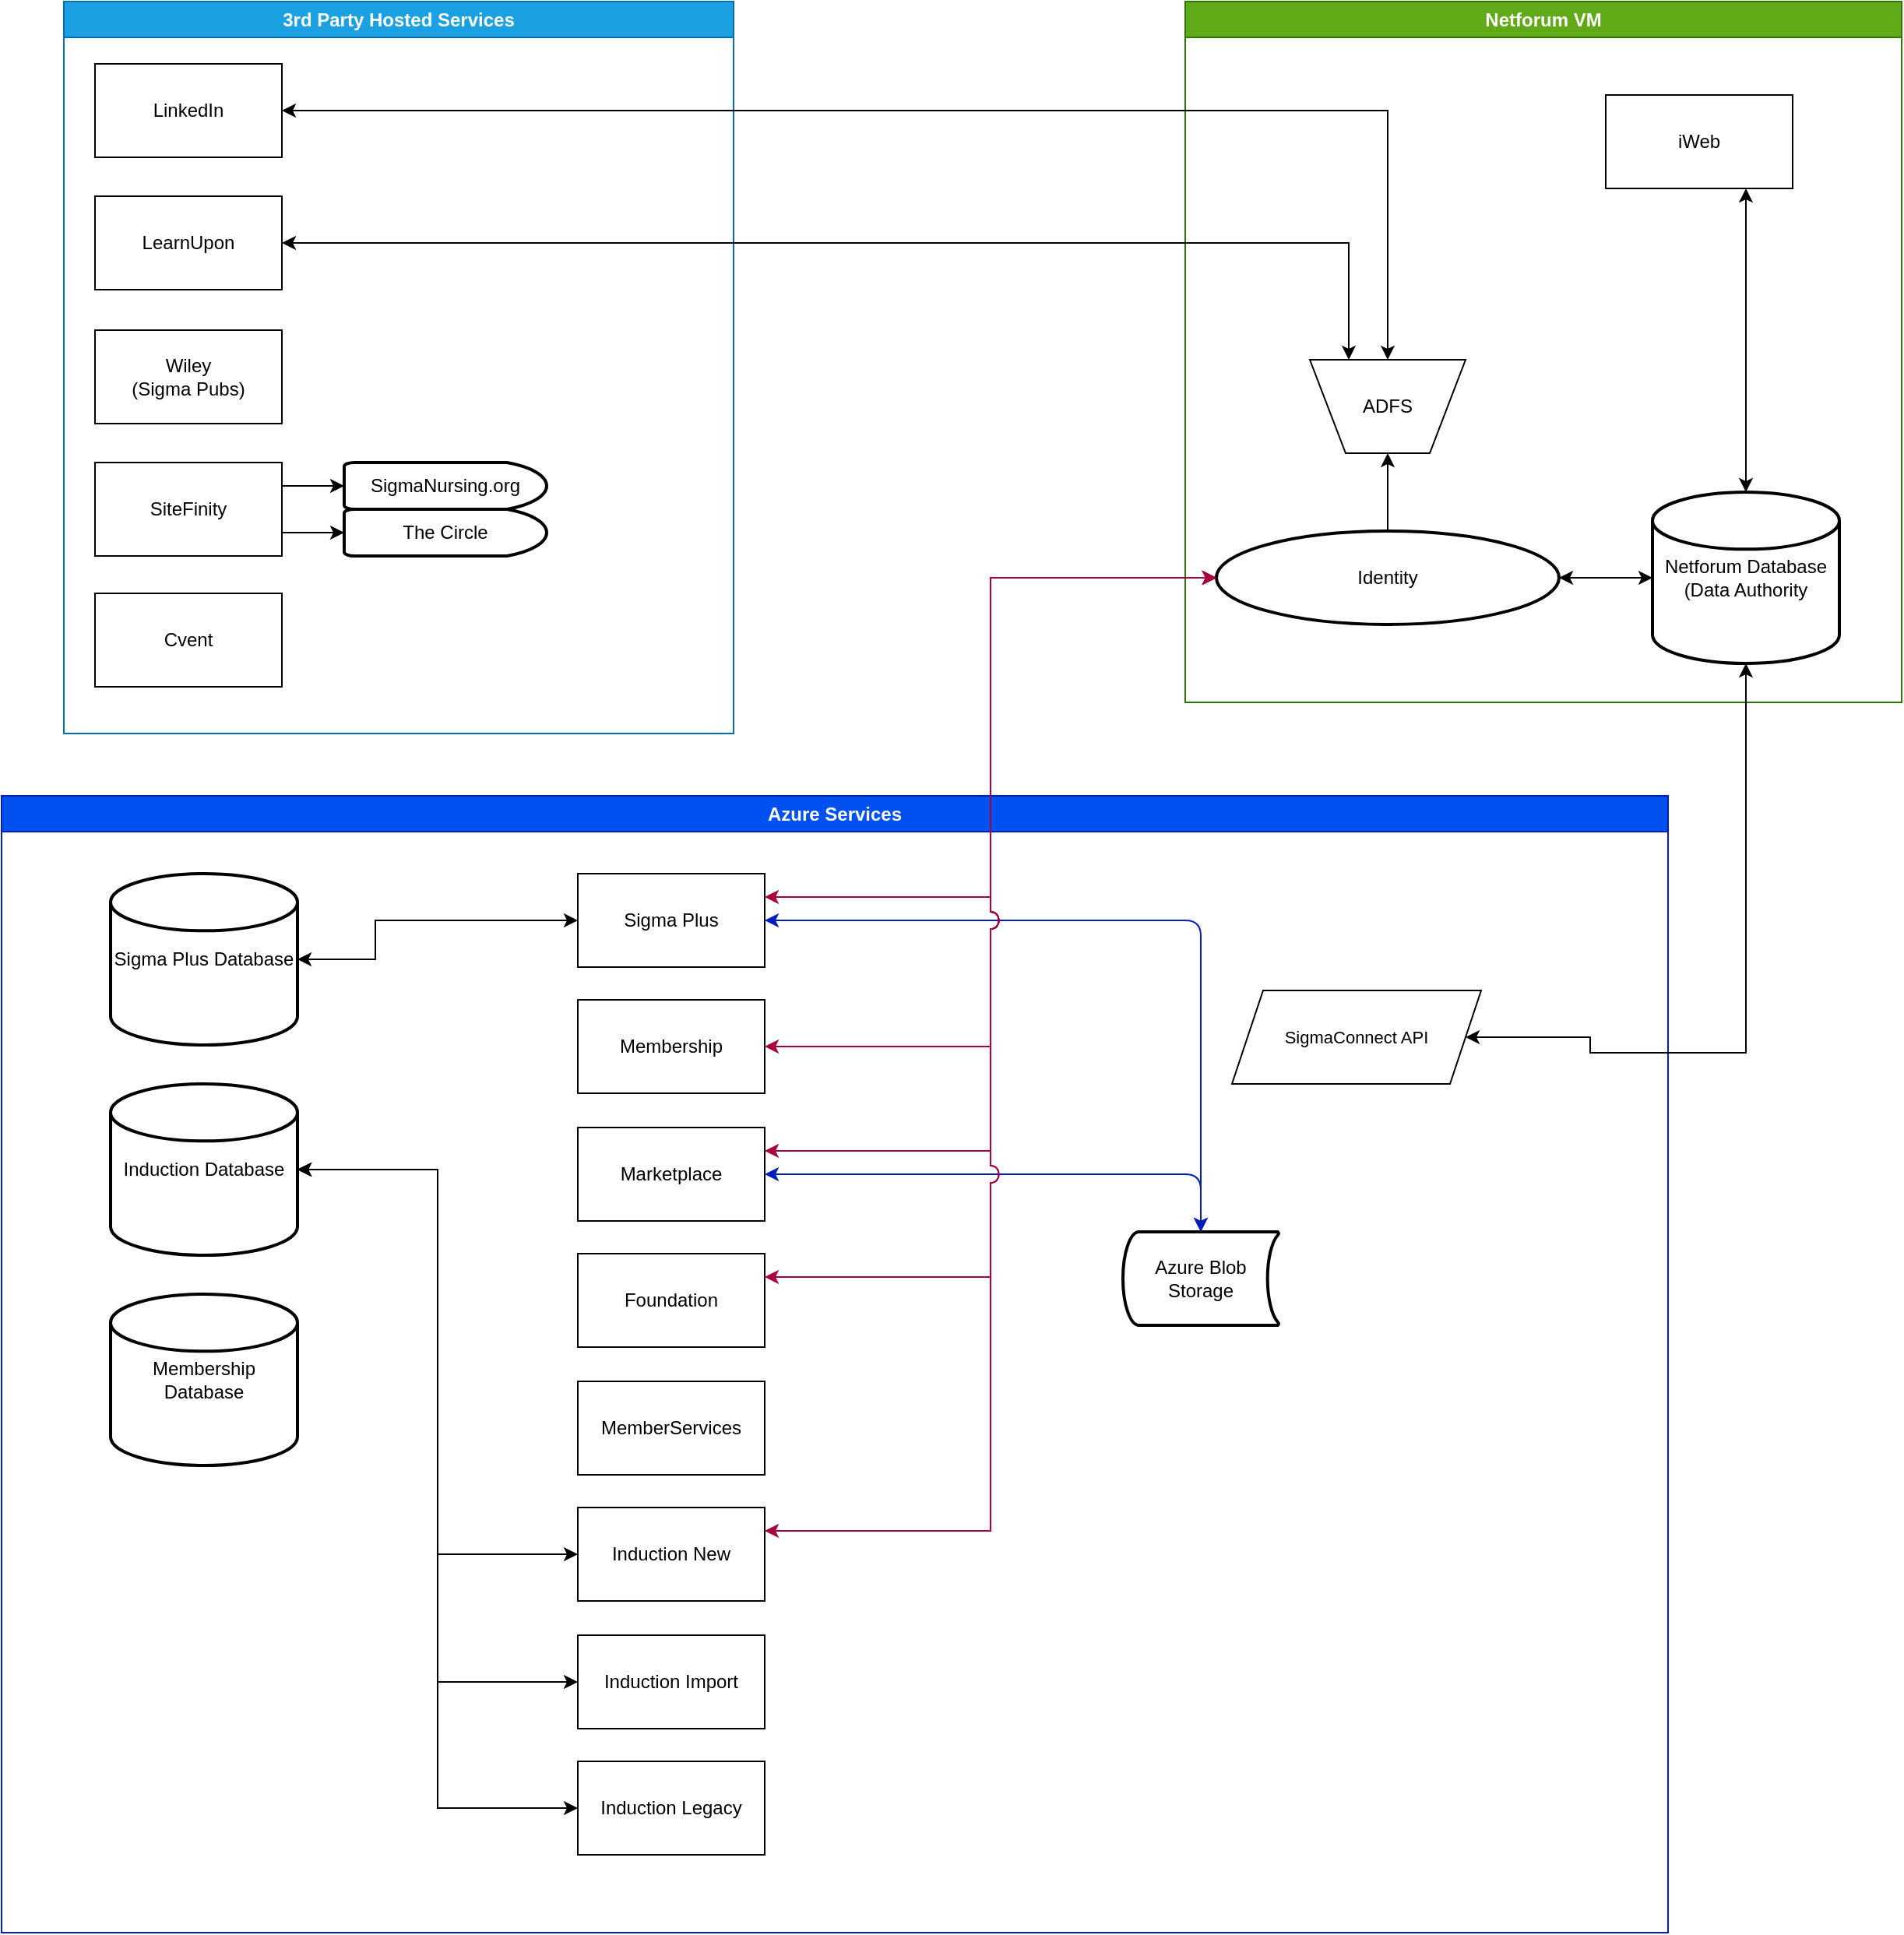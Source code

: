 <mxfile version="26.3.0">
  <diagram name="Page-1" id="iMTH0MK25sWSy7COQOy-">
    <mxGraphModel dx="2578" dy="1398" grid="1" gridSize="10" guides="1" tooltips="1" connect="1" arrows="1" fold="1" page="1" pageScale="1" pageWidth="1600" pageHeight="1200" math="0" shadow="0">
      <root>
        <mxCell id="0" />
        <mxCell id="1" parent="0" />
        <mxCell id="Ta_uI1cfc9WH9nYOTXBI-29" value="Netforum VM" style="swimlane;whiteSpace=wrap;html=1;fillColor=#60a917;fontColor=#ffffff;strokeColor=#2D7600;" vertex="1" parent="1">
          <mxGeometry x="990" y="20" width="460" height="450" as="geometry">
            <mxRectangle x="990" y="70" width="110" height="30" as="alternateBounds" />
          </mxGeometry>
        </mxCell>
        <mxCell id="Ta_uI1cfc9WH9nYOTXBI-30" style="edgeStyle=orthogonalEdgeStyle;rounded=0;orthogonalLoop=1;jettySize=auto;html=1;exitX=0.5;exitY=0;exitDx=0;exitDy=0;exitPerimeter=0;entryX=0.5;entryY=1;entryDx=0;entryDy=0;" edge="1" parent="Ta_uI1cfc9WH9nYOTXBI-29" source="Ta_uI1cfc9WH9nYOTXBI-14" target="Ta_uI1cfc9WH9nYOTXBI-13">
          <mxGeometry relative="1" as="geometry" />
        </mxCell>
        <mxCell id="Ta_uI1cfc9WH9nYOTXBI-14" value="Identity" style="strokeWidth=2;html=1;shape=mxgraph.flowchart.start_1;whiteSpace=wrap;" vertex="1" parent="Ta_uI1cfc9WH9nYOTXBI-29">
          <mxGeometry x="20" y="340" width="220" height="60" as="geometry" />
        </mxCell>
        <mxCell id="Ta_uI1cfc9WH9nYOTXBI-13" value="ADFS" style="verticalLabelPosition=middle;verticalAlign=middle;html=1;shape=trapezoid;perimeter=trapezoidPerimeter;whiteSpace=wrap;size=0.23;arcSize=10;flipV=1;labelPosition=center;align=center;" vertex="1" parent="Ta_uI1cfc9WH9nYOTXBI-29">
          <mxGeometry x="80" y="230" width="100" height="60" as="geometry" />
        </mxCell>
        <mxCell id="Ta_uI1cfc9WH9nYOTXBI-34" style="edgeStyle=orthogonalEdgeStyle;rounded=0;orthogonalLoop=1;jettySize=auto;html=1;exitX=0.75;exitY=1;exitDx=0;exitDy=0;startArrow=classic;startFill=1;" edge="1" parent="Ta_uI1cfc9WH9nYOTXBI-29" source="Ta_uI1cfc9WH9nYOTXBI-15" target="Ta_uI1cfc9WH9nYOTXBI-32">
          <mxGeometry relative="1" as="geometry" />
        </mxCell>
        <mxCell id="Ta_uI1cfc9WH9nYOTXBI-15" value="iWeb" style="rounded=0;whiteSpace=wrap;html=1;" vertex="1" parent="Ta_uI1cfc9WH9nYOTXBI-29">
          <mxGeometry x="270" y="60" width="120" height="60" as="geometry" />
        </mxCell>
        <mxCell id="Ta_uI1cfc9WH9nYOTXBI-32" value="Netforum Database (Data Authority" style="strokeWidth=2;html=1;shape=mxgraph.flowchart.database;whiteSpace=wrap;" vertex="1" parent="Ta_uI1cfc9WH9nYOTXBI-29">
          <mxGeometry x="300" y="315" width="120" height="110" as="geometry" />
        </mxCell>
        <mxCell id="Ta_uI1cfc9WH9nYOTXBI-33" style="edgeStyle=orthogonalEdgeStyle;rounded=0;orthogonalLoop=1;jettySize=auto;html=1;exitX=1;exitY=0.5;exitDx=0;exitDy=0;exitPerimeter=0;entryX=0;entryY=0.5;entryDx=0;entryDy=0;entryPerimeter=0;startArrow=classic;startFill=1;" edge="1" parent="Ta_uI1cfc9WH9nYOTXBI-29" source="Ta_uI1cfc9WH9nYOTXBI-14" target="Ta_uI1cfc9WH9nYOTXBI-32">
          <mxGeometry relative="1" as="geometry" />
        </mxCell>
        <mxCell id="Ta_uI1cfc9WH9nYOTXBI-39" value="Azure Services" style="swimlane;whiteSpace=wrap;html=1;fillColor=#0050ef;fontColor=#ffffff;strokeColor=#001DBC;" vertex="1" parent="1">
          <mxGeometry x="230" y="530" width="1070" height="730" as="geometry">
            <mxRectangle x="30" y="520" width="140" height="30" as="alternateBounds" />
          </mxGeometry>
        </mxCell>
        <mxCell id="Ta_uI1cfc9WH9nYOTXBI-56" value="Sigma Plus" style="rounded=0;whiteSpace=wrap;html=1;" vertex="1" parent="Ta_uI1cfc9WH9nYOTXBI-39">
          <mxGeometry x="370" y="50" width="120" height="60" as="geometry" />
        </mxCell>
        <mxCell id="Ta_uI1cfc9WH9nYOTXBI-57" value="MemberServices" style="rounded=0;whiteSpace=wrap;html=1;" vertex="1" parent="Ta_uI1cfc9WH9nYOTXBI-39">
          <mxGeometry x="370" y="376" width="120" height="60" as="geometry" />
        </mxCell>
        <mxCell id="Ta_uI1cfc9WH9nYOTXBI-58" value="Foundation" style="rounded=0;whiteSpace=wrap;html=1;" vertex="1" parent="Ta_uI1cfc9WH9nYOTXBI-39">
          <mxGeometry x="370" y="294" width="120" height="60" as="geometry" />
        </mxCell>
        <mxCell id="Ta_uI1cfc9WH9nYOTXBI-59" value="Marketplace" style="rounded=0;whiteSpace=wrap;html=1;" vertex="1" parent="Ta_uI1cfc9WH9nYOTXBI-39">
          <mxGeometry x="370" y="213" width="120" height="60" as="geometry" />
        </mxCell>
        <mxCell id="Ta_uI1cfc9WH9nYOTXBI-60" value="Membership" style="rounded=0;whiteSpace=wrap;html=1;" vertex="1" parent="Ta_uI1cfc9WH9nYOTXBI-39">
          <mxGeometry x="370" y="131" width="120" height="60" as="geometry" />
        </mxCell>
        <mxCell id="Ta_uI1cfc9WH9nYOTXBI-61" value="Membership Database" style="strokeWidth=2;html=1;shape=mxgraph.flowchart.database;whiteSpace=wrap;" vertex="1" parent="Ta_uI1cfc9WH9nYOTXBI-39">
          <mxGeometry x="70" y="320" width="120" height="110" as="geometry" />
        </mxCell>
        <mxCell id="Ta_uI1cfc9WH9nYOTXBI-104" style="edgeStyle=orthogonalEdgeStyle;rounded=0;orthogonalLoop=1;jettySize=auto;html=1;exitX=1;exitY=0.5;exitDx=0;exitDy=0;exitPerimeter=0;entryX=0;entryY=0.5;entryDx=0;entryDy=0;startArrow=classic;startFill=1;" edge="1" parent="Ta_uI1cfc9WH9nYOTXBI-39" source="Ta_uI1cfc9WH9nYOTXBI-62" target="Ta_uI1cfc9WH9nYOTXBI-102">
          <mxGeometry relative="1" as="geometry" />
        </mxCell>
        <mxCell id="Ta_uI1cfc9WH9nYOTXBI-107" style="edgeStyle=orthogonalEdgeStyle;rounded=0;orthogonalLoop=1;jettySize=auto;html=1;exitX=1;exitY=0.5;exitDx=0;exitDy=0;exitPerimeter=0;entryX=0;entryY=0.5;entryDx=0;entryDy=0;startArrow=classic;startFill=1;" edge="1" parent="Ta_uI1cfc9WH9nYOTXBI-39" source="Ta_uI1cfc9WH9nYOTXBI-62" target="Ta_uI1cfc9WH9nYOTXBI-101">
          <mxGeometry relative="1" as="geometry" />
        </mxCell>
        <mxCell id="Ta_uI1cfc9WH9nYOTXBI-62" value="Induction Database" style="strokeWidth=2;html=1;shape=mxgraph.flowchart.database;whiteSpace=wrap;" vertex="1" parent="Ta_uI1cfc9WH9nYOTXBI-39">
          <mxGeometry x="70" y="185" width="120" height="110" as="geometry" />
        </mxCell>
        <mxCell id="Ta_uI1cfc9WH9nYOTXBI-100" style="edgeStyle=orthogonalEdgeStyle;rounded=0;orthogonalLoop=1;jettySize=auto;html=1;exitX=1;exitY=0.5;exitDx=0;exitDy=0;exitPerimeter=0;entryX=0;entryY=0.5;entryDx=0;entryDy=0;startArrow=classic;startFill=1;" edge="1" parent="Ta_uI1cfc9WH9nYOTXBI-39" source="Ta_uI1cfc9WH9nYOTXBI-63" target="Ta_uI1cfc9WH9nYOTXBI-56">
          <mxGeometry relative="1" as="geometry">
            <Array as="points">
              <mxPoint x="240" y="105" />
              <mxPoint x="240" y="80" />
            </Array>
          </mxGeometry>
        </mxCell>
        <mxCell id="Ta_uI1cfc9WH9nYOTXBI-63" value="Sigma Plus Database" style="strokeWidth=2;html=1;shape=mxgraph.flowchart.database;whiteSpace=wrap;" vertex="1" parent="Ta_uI1cfc9WH9nYOTXBI-39">
          <mxGeometry x="70" y="50" width="120" height="110" as="geometry" />
        </mxCell>
        <mxCell id="Ta_uI1cfc9WH9nYOTXBI-102" value="Induction New" style="rounded=0;whiteSpace=wrap;html=1;" vertex="1" parent="Ta_uI1cfc9WH9nYOTXBI-39">
          <mxGeometry x="370" y="457" width="120" height="60" as="geometry" />
        </mxCell>
        <mxCell id="Ta_uI1cfc9WH9nYOTXBI-101" value="Induction Legacy" style="rounded=0;whiteSpace=wrap;html=1;" vertex="1" parent="Ta_uI1cfc9WH9nYOTXBI-39">
          <mxGeometry x="370" y="620" width="120" height="60" as="geometry" />
        </mxCell>
        <mxCell id="Ta_uI1cfc9WH9nYOTXBI-108" value="Azure Blob Storage" style="strokeWidth=2;html=1;shape=mxgraph.flowchart.stored_data;whiteSpace=wrap;" vertex="1" parent="Ta_uI1cfc9WH9nYOTXBI-39">
          <mxGeometry x="720" y="280" width="100" height="60" as="geometry" />
        </mxCell>
        <mxCell id="Ta_uI1cfc9WH9nYOTXBI-110" value="SigmaConnect API" style="shape=parallelogram;perimeter=parallelogramPerimeter;whiteSpace=wrap;html=1;fixedSize=1;fontFamily=Helvetica;fontSize=11;fontColor=default;labelBackgroundColor=default;" vertex="1" parent="Ta_uI1cfc9WH9nYOTXBI-39">
          <mxGeometry x="790" y="125" width="160" height="60" as="geometry" />
        </mxCell>
        <mxCell id="Ta_uI1cfc9WH9nYOTXBI-113" value="Induction Import" style="rounded=0;whiteSpace=wrap;html=1;" vertex="1" parent="Ta_uI1cfc9WH9nYOTXBI-39">
          <mxGeometry x="370" y="539" width="120" height="60" as="geometry" />
        </mxCell>
        <mxCell id="Ta_uI1cfc9WH9nYOTXBI-114" style="edgeStyle=orthogonalEdgeStyle;shape=connector;rounded=0;jumpStyle=arc;jumpSize=11;orthogonalLoop=1;jettySize=auto;html=1;exitX=0;exitY=0.5;exitDx=0;exitDy=0;entryX=1;entryY=0.5;entryDx=0;entryDy=0;entryPerimeter=0;strokeColor=default;align=center;verticalAlign=middle;fontFamily=Helvetica;fontSize=11;fontColor=default;labelBackgroundColor=default;startArrow=classic;startFill=1;endArrow=classic;" edge="1" parent="Ta_uI1cfc9WH9nYOTXBI-39" source="Ta_uI1cfc9WH9nYOTXBI-113" target="Ta_uI1cfc9WH9nYOTXBI-62">
          <mxGeometry relative="1" as="geometry" />
        </mxCell>
        <mxCell id="Ta_uI1cfc9WH9nYOTXBI-115" style="edgeStyle=orthogonalEdgeStyle;shape=connector;rounded=1;jumpStyle=arc;jumpSize=11;orthogonalLoop=1;jettySize=auto;html=1;exitX=1;exitY=0.5;exitDx=0;exitDy=0;entryX=0.5;entryY=0;entryDx=0;entryDy=0;entryPerimeter=0;strokeColor=light-dark(#001DBC,#3100FF);align=center;verticalAlign=middle;fontFamily=Helvetica;fontSize=11;fontColor=default;labelBackgroundColor=default;startArrow=classic;startFill=1;endArrow=classic;fillColor=#0050ef;curved=0;" edge="1" parent="Ta_uI1cfc9WH9nYOTXBI-39" source="Ta_uI1cfc9WH9nYOTXBI-56" target="Ta_uI1cfc9WH9nYOTXBI-108">
          <mxGeometry relative="1" as="geometry" />
        </mxCell>
        <mxCell id="Ta_uI1cfc9WH9nYOTXBI-116" style="edgeStyle=orthogonalEdgeStyle;shape=connector;rounded=1;jumpStyle=arc;jumpSize=11;orthogonalLoop=1;jettySize=auto;html=1;exitX=1;exitY=0.5;exitDx=0;exitDy=0;entryX=0.5;entryY=0;entryDx=0;entryDy=0;entryPerimeter=0;strokeColor=light-dark(#001DBC,#3100FF);align=center;verticalAlign=middle;fontFamily=Helvetica;fontSize=11;fontColor=default;labelBackgroundColor=default;startArrow=classic;startFill=1;endArrow=classic;curved=0;fillColor=#0050ef;" edge="1" parent="Ta_uI1cfc9WH9nYOTXBI-39" source="Ta_uI1cfc9WH9nYOTXBI-59" target="Ta_uI1cfc9WH9nYOTXBI-108">
          <mxGeometry relative="1" as="geometry" />
        </mxCell>
        <mxCell id="Ta_uI1cfc9WH9nYOTXBI-64" value="3rd Party Hosted Services" style="swimlane;whiteSpace=wrap;html=1;shadow=0;swimlaneLine=1;rounded=0;strokeColor=#006EAF;fillColor=#1ba1e2;fontColor=#ffffff;" vertex="1" parent="1">
          <mxGeometry x="270" y="20" width="430" height="470" as="geometry" />
        </mxCell>
        <mxCell id="Ta_uI1cfc9WH9nYOTXBI-87" value="LinkedIn" style="rounded=0;whiteSpace=wrap;html=1;" vertex="1" parent="Ta_uI1cfc9WH9nYOTXBI-64">
          <mxGeometry x="20" y="40" width="120" height="60" as="geometry" />
        </mxCell>
        <mxCell id="Ta_uI1cfc9WH9nYOTXBI-88" value="LearnUpon" style="rounded=0;whiteSpace=wrap;html=1;" vertex="1" parent="Ta_uI1cfc9WH9nYOTXBI-64">
          <mxGeometry x="20" y="125" width="120" height="60" as="geometry" />
        </mxCell>
        <mxCell id="Ta_uI1cfc9WH9nYOTXBI-89" value="Wiley&lt;br&gt;(Sigma Pubs)" style="rounded=0;whiteSpace=wrap;html=1;" vertex="1" parent="Ta_uI1cfc9WH9nYOTXBI-64">
          <mxGeometry x="20" y="211" width="120" height="60" as="geometry" />
        </mxCell>
        <mxCell id="Ta_uI1cfc9WH9nYOTXBI-90" value="Cvent" style="rounded=0;whiteSpace=wrap;html=1;" vertex="1" parent="Ta_uI1cfc9WH9nYOTXBI-64">
          <mxGeometry x="20" y="380" width="120" height="60" as="geometry" />
        </mxCell>
        <mxCell id="Ta_uI1cfc9WH9nYOTXBI-91" value="" style="group" vertex="1" connectable="0" parent="Ta_uI1cfc9WH9nYOTXBI-64">
          <mxGeometry x="20" y="296" width="290" height="60" as="geometry" />
        </mxCell>
        <mxCell id="Ta_uI1cfc9WH9nYOTXBI-92" value="SiteFinity" style="rounded=0;whiteSpace=wrap;html=1;" vertex="1" parent="Ta_uI1cfc9WH9nYOTXBI-91">
          <mxGeometry width="120" height="60" as="geometry" />
        </mxCell>
        <mxCell id="Ta_uI1cfc9WH9nYOTXBI-93" value="SigmaNursing.org" style="strokeWidth=2;html=1;shape=mxgraph.flowchart.delay;whiteSpace=wrap;" vertex="1" parent="Ta_uI1cfc9WH9nYOTXBI-91">
          <mxGeometry x="160" width="130" height="30" as="geometry" />
        </mxCell>
        <mxCell id="Ta_uI1cfc9WH9nYOTXBI-94" value="The Circle" style="strokeWidth=2;html=1;shape=mxgraph.flowchart.delay;whiteSpace=wrap;" vertex="1" parent="Ta_uI1cfc9WH9nYOTXBI-91">
          <mxGeometry x="160" y="30" width="130" height="30" as="geometry" />
        </mxCell>
        <mxCell id="Ta_uI1cfc9WH9nYOTXBI-95" style="edgeStyle=orthogonalEdgeStyle;rounded=0;orthogonalLoop=1;jettySize=auto;html=1;exitX=1;exitY=0.25;exitDx=0;exitDy=0;entryX=0;entryY=0.5;entryDx=0;entryDy=0;entryPerimeter=0;" edge="1" parent="Ta_uI1cfc9WH9nYOTXBI-91" source="Ta_uI1cfc9WH9nYOTXBI-92" target="Ta_uI1cfc9WH9nYOTXBI-93">
          <mxGeometry relative="1" as="geometry" />
        </mxCell>
        <mxCell id="Ta_uI1cfc9WH9nYOTXBI-96" style="edgeStyle=orthogonalEdgeStyle;rounded=0;orthogonalLoop=1;jettySize=auto;html=1;exitX=1;exitY=0.75;exitDx=0;exitDy=0;entryX=0;entryY=0.5;entryDx=0;entryDy=0;entryPerimeter=0;" edge="1" parent="Ta_uI1cfc9WH9nYOTXBI-91" source="Ta_uI1cfc9WH9nYOTXBI-92" target="Ta_uI1cfc9WH9nYOTXBI-94">
          <mxGeometry relative="1" as="geometry" />
        </mxCell>
        <mxCell id="Ta_uI1cfc9WH9nYOTXBI-97" style="edgeStyle=orthogonalEdgeStyle;rounded=0;orthogonalLoop=1;jettySize=auto;html=1;exitX=0.25;exitY=0;exitDx=0;exitDy=0;entryX=1;entryY=0.5;entryDx=0;entryDy=0;startArrow=classic;startFill=1;" edge="1" parent="1" target="Ta_uI1cfc9WH9nYOTXBI-88" source="Ta_uI1cfc9WH9nYOTXBI-13">
          <mxGeometry relative="1" as="geometry">
            <mxPoint x="965" y="400" as="sourcePoint" />
          </mxGeometry>
        </mxCell>
        <mxCell id="Ta_uI1cfc9WH9nYOTXBI-99" style="edgeStyle=orthogonalEdgeStyle;rounded=0;orthogonalLoop=1;jettySize=auto;html=1;exitX=1;exitY=0.5;exitDx=0;exitDy=0;entryX=0.5;entryY=0;entryDx=0;entryDy=0;startArrow=classic;startFill=1;strokeColor=default;align=center;verticalAlign=middle;fontFamily=Helvetica;fontSize=11;fontColor=default;labelBackgroundColor=default;jumpStyle=arc;jumpSize=11;endArrow=classic;" edge="1" parent="1" source="Ta_uI1cfc9WH9nYOTXBI-87" target="Ta_uI1cfc9WH9nYOTXBI-13">
          <mxGeometry relative="1" as="geometry" />
        </mxCell>
        <mxCell id="Ta_uI1cfc9WH9nYOTXBI-112" style="edgeStyle=orthogonalEdgeStyle;shape=connector;rounded=0;jumpStyle=arc;jumpSize=11;orthogonalLoop=1;jettySize=auto;html=1;exitX=0.5;exitY=1;exitDx=0;exitDy=0;exitPerimeter=0;entryX=1;entryY=0.5;entryDx=0;entryDy=0;strokeColor=default;align=center;verticalAlign=middle;fontFamily=Helvetica;fontSize=11;fontColor=default;labelBackgroundColor=default;startArrow=classic;startFill=1;endArrow=classic;" edge="1" parent="1" source="Ta_uI1cfc9WH9nYOTXBI-32" target="Ta_uI1cfc9WH9nYOTXBI-110">
          <mxGeometry relative="1" as="geometry">
            <Array as="points">
              <mxPoint x="1350" y="695" />
              <mxPoint x="1250" y="695" />
              <mxPoint x="1250" y="685" />
            </Array>
          </mxGeometry>
        </mxCell>
        <mxCell id="Ta_uI1cfc9WH9nYOTXBI-117" style="edgeStyle=orthogonalEdgeStyle;shape=connector;rounded=0;jumpStyle=arc;jumpSize=11;orthogonalLoop=1;jettySize=auto;html=1;exitX=1;exitY=0.5;exitDx=0;exitDy=0;entryX=0;entryY=0.5;entryDx=0;entryDy=0;entryPerimeter=0;strokeColor=#A50040;align=center;verticalAlign=middle;fontFamily=Helvetica;fontSize=11;fontColor=default;labelBackgroundColor=default;startArrow=classic;startFill=1;endArrow=classic;fillColor=#d80073;" edge="1" parent="1" source="Ta_uI1cfc9WH9nYOTXBI-60" target="Ta_uI1cfc9WH9nYOTXBI-14">
          <mxGeometry relative="1" as="geometry" />
        </mxCell>
        <mxCell id="Ta_uI1cfc9WH9nYOTXBI-118" style="edgeStyle=orthogonalEdgeStyle;shape=connector;rounded=0;jumpStyle=arc;jumpSize=11;orthogonalLoop=1;jettySize=auto;html=1;exitX=1;exitY=0.25;exitDx=0;exitDy=0;entryX=0;entryY=0.5;entryDx=0;entryDy=0;entryPerimeter=0;strokeColor=#A50040;align=center;verticalAlign=middle;fontFamily=Helvetica;fontSize=11;fontColor=default;labelBackgroundColor=default;startArrow=classic;startFill=1;endArrow=classic;fillColor=#d80073;" edge="1" parent="1" source="Ta_uI1cfc9WH9nYOTXBI-56" target="Ta_uI1cfc9WH9nYOTXBI-14">
          <mxGeometry relative="1" as="geometry" />
        </mxCell>
        <mxCell id="Ta_uI1cfc9WH9nYOTXBI-119" style="edgeStyle=orthogonalEdgeStyle;shape=connector;rounded=0;jumpStyle=arc;jumpSize=11;orthogonalLoop=1;jettySize=auto;html=1;exitX=1;exitY=0.25;exitDx=0;exitDy=0;entryX=0;entryY=0.5;entryDx=0;entryDy=0;entryPerimeter=0;strokeColor=#A50040;align=center;verticalAlign=middle;fontFamily=Helvetica;fontSize=11;fontColor=default;labelBackgroundColor=default;startArrow=classic;startFill=1;endArrow=classic;fillColor=#d80073;" edge="1" parent="1" source="Ta_uI1cfc9WH9nYOTXBI-59" target="Ta_uI1cfc9WH9nYOTXBI-14">
          <mxGeometry relative="1" as="geometry" />
        </mxCell>
        <mxCell id="Ta_uI1cfc9WH9nYOTXBI-120" style="edgeStyle=orthogonalEdgeStyle;shape=connector;rounded=0;jumpStyle=arc;jumpSize=11;orthogonalLoop=1;jettySize=auto;html=1;exitX=1;exitY=0.25;exitDx=0;exitDy=0;entryX=0;entryY=0.5;entryDx=0;entryDy=0;entryPerimeter=0;strokeColor=#A50040;align=center;verticalAlign=middle;fontFamily=Helvetica;fontSize=11;fontColor=default;labelBackgroundColor=default;startArrow=classic;startFill=1;endArrow=classic;fillColor=#d80073;" edge="1" parent="1" source="Ta_uI1cfc9WH9nYOTXBI-58" target="Ta_uI1cfc9WH9nYOTXBI-14">
          <mxGeometry relative="1" as="geometry" />
        </mxCell>
        <mxCell id="Ta_uI1cfc9WH9nYOTXBI-121" style="edgeStyle=orthogonalEdgeStyle;shape=connector;rounded=0;jumpStyle=arc;jumpSize=11;orthogonalLoop=1;jettySize=auto;html=1;exitX=1;exitY=0.25;exitDx=0;exitDy=0;entryX=0;entryY=0.5;entryDx=0;entryDy=0;entryPerimeter=0;strokeColor=#A50040;align=center;verticalAlign=middle;fontFamily=Helvetica;fontSize=11;fontColor=default;labelBackgroundColor=default;startArrow=classic;startFill=1;endArrow=classic;fillColor=#d80073;" edge="1" parent="1" source="Ta_uI1cfc9WH9nYOTXBI-102" target="Ta_uI1cfc9WH9nYOTXBI-14">
          <mxGeometry relative="1" as="geometry" />
        </mxCell>
      </root>
    </mxGraphModel>
  </diagram>
</mxfile>
